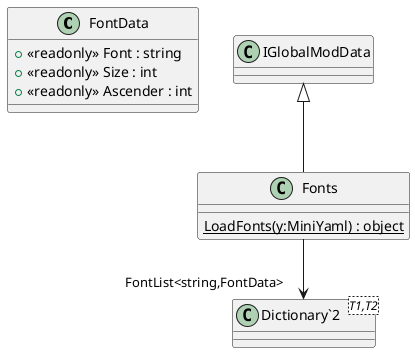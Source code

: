 @startuml
class FontData {
    + <<readonly>> Font : string
    + <<readonly>> Size : int
    + <<readonly>> Ascender : int
}
class Fonts {
    {static} LoadFonts(y:MiniYaml) : object
}
class "Dictionary`2"<T1,T2> {
}
IGlobalModData <|-- Fonts
Fonts --> "FontList<string,FontData>" "Dictionary`2"
@enduml
